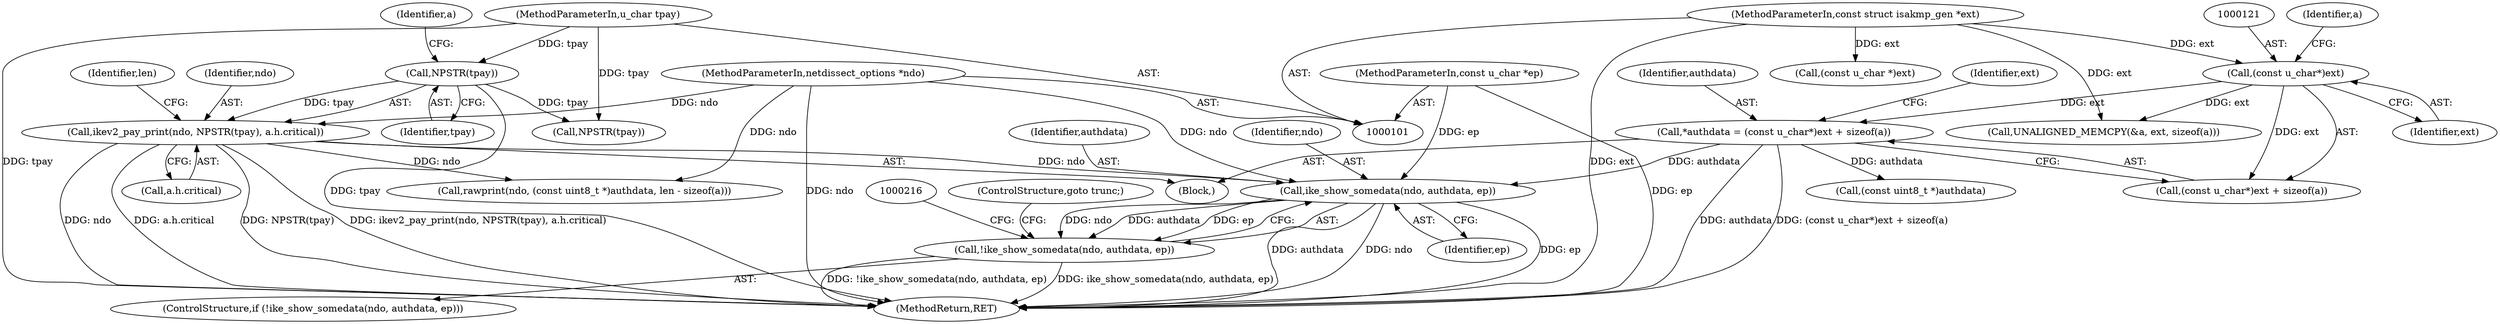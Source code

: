 digraph "0_tcpdump_8dca25d26c7ca2caf6138267f6f17111212c156e_7@pointer" {
"1000208" [label="(Call,ike_show_somedata(ndo, authdata, ep))"];
"1000137" [label="(Call,ikev2_pay_print(ndo, NPSTR(tpay), a.h.critical))"];
"1000102" [label="(MethodParameterIn,netdissect_options *ndo)"];
"1000139" [label="(Call,NPSTR(tpay))"];
"1000103" [label="(MethodParameterIn,u_char tpay)"];
"1000117" [label="(Call,*authdata = (const u_char*)ext + sizeof(a))"];
"1000120" [label="(Call,(const u_char*)ext)"];
"1000104" [label="(MethodParameterIn,const struct isakmp_gen *ext)"];
"1000106" [label="(MethodParameterIn,const u_char *ep)"];
"1000207" [label="(Call,!ike_show_somedata(ndo, authdata, ep))"];
"1000119" [label="(Call,(const u_char*)ext + sizeof(a))"];
"1000138" [label="(Identifier,ndo)"];
"1000104" [label="(MethodParameterIn,const struct isakmp_gen *ext)"];
"1000103" [label="(MethodParameterIn,u_char tpay)"];
"1000128" [label="(Identifier,ext)"];
"1000111" [label="(Block,)"];
"1000225" [label="(Call,NPSTR(tpay))"];
"1000215" [label="(Call,(const u_char *)ext)"];
"1000122" [label="(Identifier,ext)"];
"1000211" [label="(Identifier,ep)"];
"1000209" [label="(Identifier,ndo)"];
"1000229" [label="(MethodReturn,RET)"];
"1000140" [label="(Identifier,tpay)"];
"1000143" [label="(Identifier,a)"];
"1000188" [label="(Call,(const uint8_t *)authdata)"];
"1000206" [label="(ControlStructure,if (!ike_show_somedata(ndo, authdata, ep)))"];
"1000131" [label="(Call,UNALIGNED_MEMCPY(&a, ext, sizeof(a)))"];
"1000210" [label="(Identifier,authdata)"];
"1000102" [label="(MethodParameterIn,netdissect_options *ndo)"];
"1000141" [label="(Call,a.h.critical)"];
"1000186" [label="(Call,rawprint(ndo, (const uint8_t *)authdata, len - sizeof(a)))"];
"1000208" [label="(Call,ike_show_somedata(ndo, authdata, ep))"];
"1000147" [label="(Identifier,len)"];
"1000212" [label="(ControlStructure,goto trunc;)"];
"1000139" [label="(Call,NPSTR(tpay))"];
"1000120" [label="(Call,(const u_char*)ext)"];
"1000207" [label="(Call,!ike_show_somedata(ndo, authdata, ep))"];
"1000106" [label="(MethodParameterIn,const u_char *ep)"];
"1000118" [label="(Identifier,authdata)"];
"1000137" [label="(Call,ikev2_pay_print(ndo, NPSTR(tpay), a.h.critical))"];
"1000124" [label="(Identifier,a)"];
"1000117" [label="(Call,*authdata = (const u_char*)ext + sizeof(a))"];
"1000208" -> "1000207"  [label="AST: "];
"1000208" -> "1000211"  [label="CFG: "];
"1000209" -> "1000208"  [label="AST: "];
"1000210" -> "1000208"  [label="AST: "];
"1000211" -> "1000208"  [label="AST: "];
"1000207" -> "1000208"  [label="CFG: "];
"1000208" -> "1000229"  [label="DDG: ndo"];
"1000208" -> "1000229"  [label="DDG: authdata"];
"1000208" -> "1000229"  [label="DDG: ep"];
"1000208" -> "1000207"  [label="DDG: ndo"];
"1000208" -> "1000207"  [label="DDG: authdata"];
"1000208" -> "1000207"  [label="DDG: ep"];
"1000137" -> "1000208"  [label="DDG: ndo"];
"1000102" -> "1000208"  [label="DDG: ndo"];
"1000117" -> "1000208"  [label="DDG: authdata"];
"1000106" -> "1000208"  [label="DDG: ep"];
"1000137" -> "1000111"  [label="AST: "];
"1000137" -> "1000141"  [label="CFG: "];
"1000138" -> "1000137"  [label="AST: "];
"1000139" -> "1000137"  [label="AST: "];
"1000141" -> "1000137"  [label="AST: "];
"1000147" -> "1000137"  [label="CFG: "];
"1000137" -> "1000229"  [label="DDG: ndo"];
"1000137" -> "1000229"  [label="DDG: a.h.critical"];
"1000137" -> "1000229"  [label="DDG: NPSTR(tpay)"];
"1000137" -> "1000229"  [label="DDG: ikev2_pay_print(ndo, NPSTR(tpay), a.h.critical)"];
"1000102" -> "1000137"  [label="DDG: ndo"];
"1000139" -> "1000137"  [label="DDG: tpay"];
"1000137" -> "1000186"  [label="DDG: ndo"];
"1000102" -> "1000101"  [label="AST: "];
"1000102" -> "1000229"  [label="DDG: ndo"];
"1000102" -> "1000186"  [label="DDG: ndo"];
"1000139" -> "1000140"  [label="CFG: "];
"1000140" -> "1000139"  [label="AST: "];
"1000143" -> "1000139"  [label="CFG: "];
"1000139" -> "1000229"  [label="DDG: tpay"];
"1000103" -> "1000139"  [label="DDG: tpay"];
"1000139" -> "1000225"  [label="DDG: tpay"];
"1000103" -> "1000101"  [label="AST: "];
"1000103" -> "1000229"  [label="DDG: tpay"];
"1000103" -> "1000225"  [label="DDG: tpay"];
"1000117" -> "1000111"  [label="AST: "];
"1000117" -> "1000119"  [label="CFG: "];
"1000118" -> "1000117"  [label="AST: "];
"1000119" -> "1000117"  [label="AST: "];
"1000128" -> "1000117"  [label="CFG: "];
"1000117" -> "1000229"  [label="DDG: authdata"];
"1000117" -> "1000229"  [label="DDG: (const u_char*)ext + sizeof(a)"];
"1000120" -> "1000117"  [label="DDG: ext"];
"1000117" -> "1000188"  [label="DDG: authdata"];
"1000120" -> "1000119"  [label="AST: "];
"1000120" -> "1000122"  [label="CFG: "];
"1000121" -> "1000120"  [label="AST: "];
"1000122" -> "1000120"  [label="AST: "];
"1000124" -> "1000120"  [label="CFG: "];
"1000120" -> "1000119"  [label="DDG: ext"];
"1000104" -> "1000120"  [label="DDG: ext"];
"1000120" -> "1000131"  [label="DDG: ext"];
"1000104" -> "1000101"  [label="AST: "];
"1000104" -> "1000229"  [label="DDG: ext"];
"1000104" -> "1000131"  [label="DDG: ext"];
"1000104" -> "1000215"  [label="DDG: ext"];
"1000106" -> "1000101"  [label="AST: "];
"1000106" -> "1000229"  [label="DDG: ep"];
"1000207" -> "1000206"  [label="AST: "];
"1000212" -> "1000207"  [label="CFG: "];
"1000216" -> "1000207"  [label="CFG: "];
"1000207" -> "1000229"  [label="DDG: ike_show_somedata(ndo, authdata, ep)"];
"1000207" -> "1000229"  [label="DDG: !ike_show_somedata(ndo, authdata, ep)"];
}
